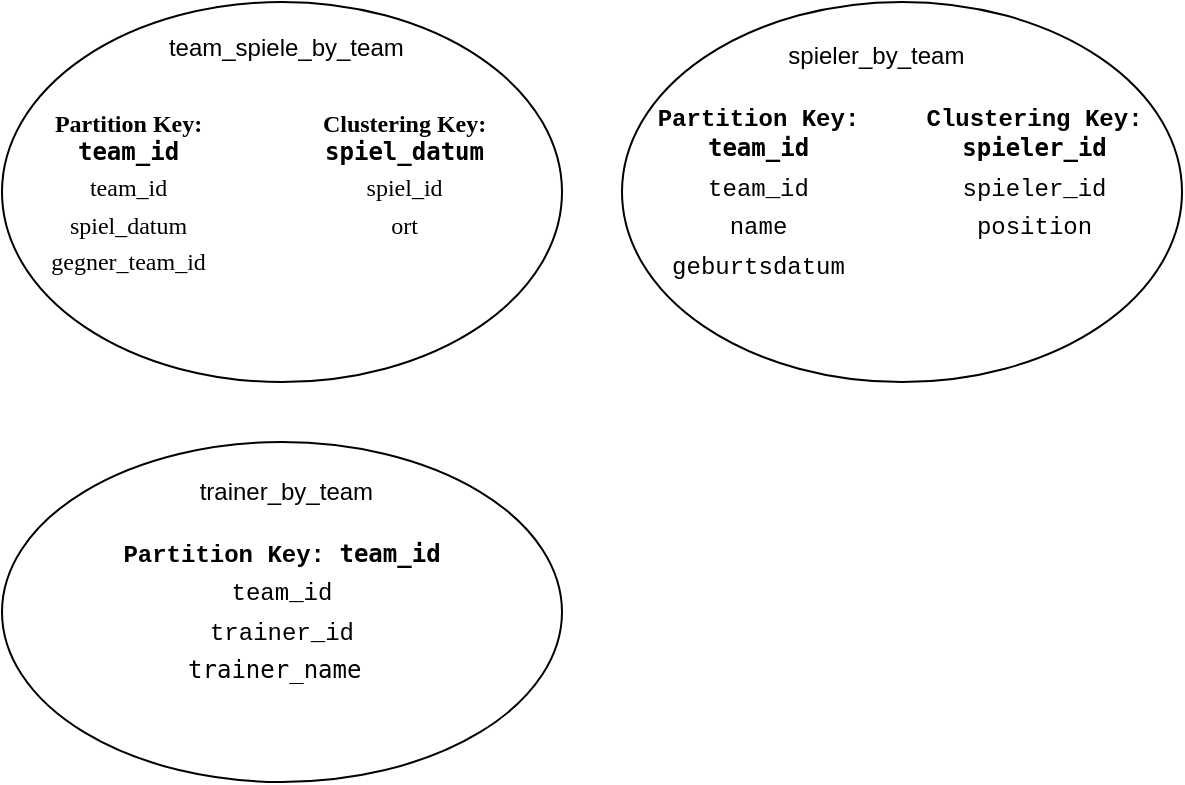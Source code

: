 <mxfile version="26.2.15">
  <diagram name="Seite-1" id="Z7S-_Ree4lsK4GOV4O88">
    <mxGraphModel dx="1025" dy="570" grid="1" gridSize="10" guides="1" tooltips="1" connect="1" arrows="1" fold="1" page="1" pageScale="1" pageWidth="827" pageHeight="1169" math="0" shadow="0">
      <root>
        <mxCell id="0" />
        <mxCell id="1" parent="0" />
        <mxCell id="gaPC7vkv0JOOV6hIETMj-6" value="&lt;table data-end=&quot;1737&quot; data-start=&quot;1583&quot; class=&quot;min-w-full&quot;&gt;&lt;thead data-end=&quot;1611&quot; data-start=&quot;1583&quot;&gt;&lt;tr data-end=&quot;1611&quot; data-start=&quot;1583&quot;&gt;&lt;th data-end=&quot;1611&quot; data-start=&quot;1583&quot;&gt;&lt;font face=&quot;Courier New&quot;&gt;Partition Key: &lt;code style=&quot;&quot; data-end=&quot;1609&quot; data-start=&quot;1600&quot;&gt;team_id&lt;/code&gt;&lt;/font&gt;&lt;/th&gt;&lt;/tr&gt;&lt;/thead&gt;&lt;tbody data-end=&quot;1737&quot; data-start=&quot;1641&quot;&gt;&lt;tr data-end=&quot;1669&quot; data-start=&quot;1641&quot;&gt;&lt;td data-end=&quot;1669&quot; data-start=&quot;1641&quot; class=&quot;max-w-[calc(var(--thread-content-max-width)*2/3)]&quot;&gt;&lt;code data-end=&quot;1652&quot; data-start=&quot;1643&quot;&gt;&lt;font face=&quot;Courier New&quot;&gt;team_id&lt;/font&gt;&lt;/code&gt;&lt;/td&gt;&lt;/tr&gt;&lt;tr data-end=&quot;1698&quot; data-start=&quot;1670&quot;&gt;&lt;td data-end=&quot;1698&quot; data-start=&quot;1670&quot; class=&quot;max-w-[calc(var(--thread-content-max-width)*2/3)]&quot;&gt;&lt;code data-end=&quot;1684&quot; data-start=&quot;1672&quot;&gt;&lt;font face=&quot;Courier New&quot;&gt;trainer_id&lt;/font&gt;&lt;/code&gt;&lt;/td&gt;&lt;/tr&gt;&lt;tr data-end=&quot;1737&quot; data-start=&quot;1699&quot;&gt;&lt;td data-end=&quot;1737&quot; data-start=&quot;1699&quot; class=&quot;max-w-[calc(var(--thread-content-max-width)*2/3)]&quot;&gt;&lt;font face=&quot;Courier New&quot;&gt;&lt;code style=&quot;&quot; data-end=&quot;1715&quot; data-start=&quot;1701&quot;&gt;trainer_name&lt;/code&gt;&amp;nbsp;&lt;/font&gt;&lt;/td&gt;&lt;/tr&gt;&lt;/tbody&gt;&lt;/table&gt;" style="rounded=0;whiteSpace=wrap;html=1;shape=ellipse;perimeter=ellipsePerimeter;aspect=fixed;" parent="1" vertex="1">
          <mxGeometry x="30" y="320" width="280" height="170" as="geometry" />
        </mxCell>
        <mxCell id="gaPC7vkv0JOOV6hIETMj-1" value="&lt;table data-end=&quot;1120&quot; data-start=&quot;816&quot; class=&quot;min-w-full&quot;&gt;&lt;thead data-end=&quot;876&quot; data-start=&quot;816&quot;&gt;&lt;tr data-end=&quot;876&quot; data-start=&quot;816&quot;&gt;&lt;th data-end=&quot;843&quot; data-start=&quot;816&quot;&gt;&lt;font face=&quot;Garamond&quot;&gt;Partition Key: &lt;code data-end=&quot;842&quot; data-start=&quot;833&quot;&gt;team_id&lt;/code&gt;&lt;/font&gt;&lt;/th&gt;&lt;th data-end=&quot;876&quot; data-start=&quot;843&quot;&gt;&lt;font face=&quot;Garamond&quot;&gt;Clustering Key: &lt;code data-end=&quot;874&quot; data-start=&quot;861&quot;&gt;spiel_datum&lt;/code&gt;&lt;/font&gt;&lt;/th&gt;&lt;/tr&gt;&lt;/thead&gt;&lt;tbody data-end=&quot;1120&quot; data-start=&quot;938&quot;&gt;&lt;tr data-end=&quot;998&quot; data-start=&quot;938&quot;&gt;&lt;td data-end=&quot;965&quot; data-start=&quot;938&quot; class=&quot;max-w-[calc(var(--thread-content-max-width)*2/3)]&quot;&gt;&lt;code data-end=&quot;949&quot; data-start=&quot;940&quot;&gt;&lt;font face=&quot;Garamond&quot;&gt;team_id&lt;/font&gt;&lt;/code&gt;&lt;/td&gt;&lt;td data-end=&quot;998&quot; data-start=&quot;965&quot; class=&quot;max-w-[calc(var(--thread-content-max-width)*2/3)]&quot;&gt;&lt;code data-end=&quot;977&quot; data-start=&quot;967&quot;&gt;&lt;font face=&quot;Garamond&quot;&gt;spiel_id&lt;/font&gt;&lt;/code&gt;&lt;/td&gt;&lt;/tr&gt;&lt;tr data-end=&quot;1059&quot; data-start=&quot;999&quot;&gt;&lt;td data-end=&quot;1026&quot; data-start=&quot;999&quot; class=&quot;max-w-[calc(var(--thread-content-max-width)*2/3)]&quot;&gt;&lt;code data-end=&quot;1014&quot; data-start=&quot;1001&quot;&gt;&lt;font face=&quot;Garamond&quot;&gt;spiel_datum&lt;/font&gt;&lt;/code&gt;&lt;/td&gt;&lt;td data-end=&quot;1059&quot; data-start=&quot;1026&quot; class=&quot;max-w-[calc(var(--thread-content-max-width)*2/3)]&quot;&gt;&lt;code data-end=&quot;1033&quot; data-start=&quot;1028&quot;&gt;&lt;font face=&quot;Garamond&quot;&gt;ort&lt;/font&gt;&lt;/code&gt;&lt;/td&gt;&lt;/tr&gt;&lt;tr data-end=&quot;1120&quot; data-start=&quot;1060&quot;&gt;&lt;td data-end=&quot;1087&quot; data-start=&quot;1060&quot; class=&quot;max-w-[calc(var(--thread-content-max-width)*2/3)]&quot;&gt;&lt;code data-end=&quot;1078&quot; data-start=&quot;1062&quot;&gt;&lt;font face=&quot;Garamond&quot;&gt;gegner_team_id&lt;/font&gt;&lt;/code&gt;&lt;/td&gt;&lt;td data-end=&quot;1120&quot; data-start=&quot;1087&quot; class=&quot;max-w-[calc(var(--thread-content-max-width)*2/3)]&quot;&gt;&lt;br&gt;&lt;/td&gt;&lt;/tr&gt;&lt;/tbody&gt;&lt;/table&gt;" style="rounded=0;whiteSpace=wrap;html=1;shape=ellipse;perimeter=ellipsePerimeter;aspect=fixed;" parent="1" vertex="1">
          <mxGeometry x="30" y="100" width="280" height="190" as="geometry" />
        </mxCell>
        <mxCell id="gaPC7vkv0JOOV6hIETMj-2" value="&amp;nbsp;team_spiele_by_team" style="text;html=1;align=center;verticalAlign=middle;resizable=0;points=[];autosize=1;strokeColor=none;fillColor=none;" parent="1" vertex="1">
          <mxGeometry x="100" y="108" width="140" height="30" as="geometry" />
        </mxCell>
        <mxCell id="gaPC7vkv0JOOV6hIETMj-3" value="&lt;table data-end=&quot;1491&quot; data-start=&quot;1192&quot; class=&quot;min-w-full&quot;&gt;&lt;thead data-end=&quot;1251&quot; data-start=&quot;1192&quot;&gt;&lt;tr data-end=&quot;1251&quot; data-start=&quot;1192&quot;&gt;&lt;th data-end=&quot;1219&quot; data-start=&quot;1192&quot;&gt;&lt;font face=&quot;Courier New&quot;&gt;Partition Key: &lt;code data-end=&quot;1218&quot; data-start=&quot;1209&quot;&gt;team_id&lt;/code&gt;&lt;/font&gt;&lt;/th&gt;&lt;th data-end=&quot;1251&quot; data-start=&quot;1219&quot;&gt;&lt;font face=&quot;Courier New&quot;&gt;Clustering Key: &lt;code data-end=&quot;1249&quot; data-start=&quot;1237&quot;&gt;spieler_id&lt;/code&gt;&lt;/font&gt;&lt;/th&gt;&lt;/tr&gt;&lt;/thead&gt;&lt;tbody data-end=&quot;1491&quot; data-start=&quot;1312&quot;&gt;&lt;tr data-end=&quot;1371&quot; data-start=&quot;1312&quot;&gt;&lt;td data-end=&quot;1339&quot; data-start=&quot;1312&quot; class=&quot;max-w-[calc(var(--thread-content-max-width)*2/3)]&quot;&gt;&lt;code data-end=&quot;1323&quot; data-start=&quot;1314&quot;&gt;&lt;font face=&quot;Courier New&quot;&gt;team_id&lt;/font&gt;&lt;/code&gt;&lt;/td&gt;&lt;td data-end=&quot;1371&quot; data-start=&quot;1339&quot; class=&quot;max-w-[calc(var(--thread-content-max-width)*2/3)]&quot;&gt;&lt;code data-end=&quot;1353&quot; data-start=&quot;1341&quot;&gt;&lt;font face=&quot;Courier New&quot;&gt;spieler_id&lt;/font&gt;&lt;/code&gt;&lt;/td&gt;&lt;/tr&gt;&lt;tr data-end=&quot;1431&quot; data-start=&quot;1372&quot;&gt;&lt;td data-end=&quot;1399&quot; data-start=&quot;1372&quot; class=&quot;max-w-[calc(var(--thread-content-max-width)*2/3)]&quot;&gt;&lt;code data-end=&quot;1380&quot; data-start=&quot;1374&quot;&gt;&lt;font face=&quot;Courier New&quot;&gt;name&lt;/font&gt;&lt;/code&gt;&lt;/td&gt;&lt;td data-end=&quot;1431&quot; data-start=&quot;1399&quot; class=&quot;max-w-[calc(var(--thread-content-max-width)*2/3)]&quot;&gt;&lt;code data-end=&quot;1411&quot; data-start=&quot;1401&quot;&gt;&lt;font face=&quot;Courier New&quot;&gt;position&lt;/font&gt;&lt;/code&gt;&lt;/td&gt;&lt;/tr&gt;&lt;tr data-end=&quot;1491&quot; data-start=&quot;1432&quot;&gt;&lt;td data-end=&quot;1459&quot; data-start=&quot;1432&quot; class=&quot;max-w-[calc(var(--thread-content-max-width)*2/3)]&quot;&gt;&lt;code data-end=&quot;1448&quot; data-start=&quot;1434&quot;&gt;&lt;font face=&quot;Courier New&quot;&gt;geburtsdatum&lt;/font&gt;&lt;/code&gt;&lt;/td&gt;&lt;td data-end=&quot;1491&quot; data-start=&quot;1459&quot; class=&quot;max-w-[calc(var(--thread-content-max-width)*2/3)]&quot;&gt;&lt;/td&gt;&lt;/tr&gt;&lt;/tbody&gt;&lt;/table&gt;" style="rounded=0;whiteSpace=wrap;html=1;shape=ellipse;perimeter=ellipsePerimeter;aspect=fixed;" parent="1" vertex="1">
          <mxGeometry x="340" y="100" width="280" height="190" as="geometry" />
        </mxCell>
        <mxCell id="gaPC7vkv0JOOV6hIETMj-4" value="&lt;p&gt;&lt;span data-end=&quot;1158&quot; data-start=&quot;1127&quot;&gt;&amp;nbsp;spieler_by_team&lt;/span&gt;&lt;/p&gt;&lt;br&gt;&lt;p class=&quot;&quot; data-end=&quot;1190&quot; data-start=&quot;1159&quot;&gt;&lt;/p&gt;" style="text;html=1;align=center;verticalAlign=middle;resizable=0;points=[];autosize=1;strokeColor=none;fillColor=none;" parent="1" vertex="1">
          <mxGeometry x="410" y="100" width="110" height="80" as="geometry" />
        </mxCell>
        <mxCell id="gaPC7vkv0JOOV6hIETMj-5" value="&amp;nbsp;trainer_by_team" style="text;html=1;align=center;verticalAlign=middle;resizable=0;points=[];autosize=1;strokeColor=none;fillColor=none;" parent="1" vertex="1">
          <mxGeometry x="115" y="330" width="110" height="30" as="geometry" />
        </mxCell>
      </root>
    </mxGraphModel>
  </diagram>
</mxfile>
